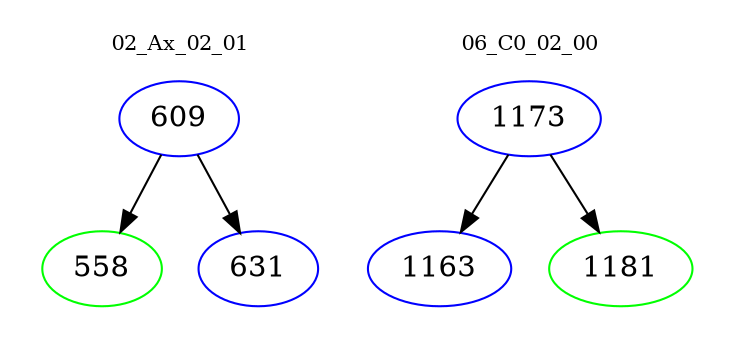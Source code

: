 digraph{
subgraph cluster_0 {
color = white
label = "02_Ax_02_01";
fontsize=10;
T0_609 [label="609", color="blue"]
T0_609 -> T0_558 [color="black"]
T0_558 [label="558", color="green"]
T0_609 -> T0_631 [color="black"]
T0_631 [label="631", color="blue"]
}
subgraph cluster_1 {
color = white
label = "06_C0_02_00";
fontsize=10;
T1_1173 [label="1173", color="blue"]
T1_1173 -> T1_1163 [color="black"]
T1_1163 [label="1163", color="blue"]
T1_1173 -> T1_1181 [color="black"]
T1_1181 [label="1181", color="green"]
}
}
